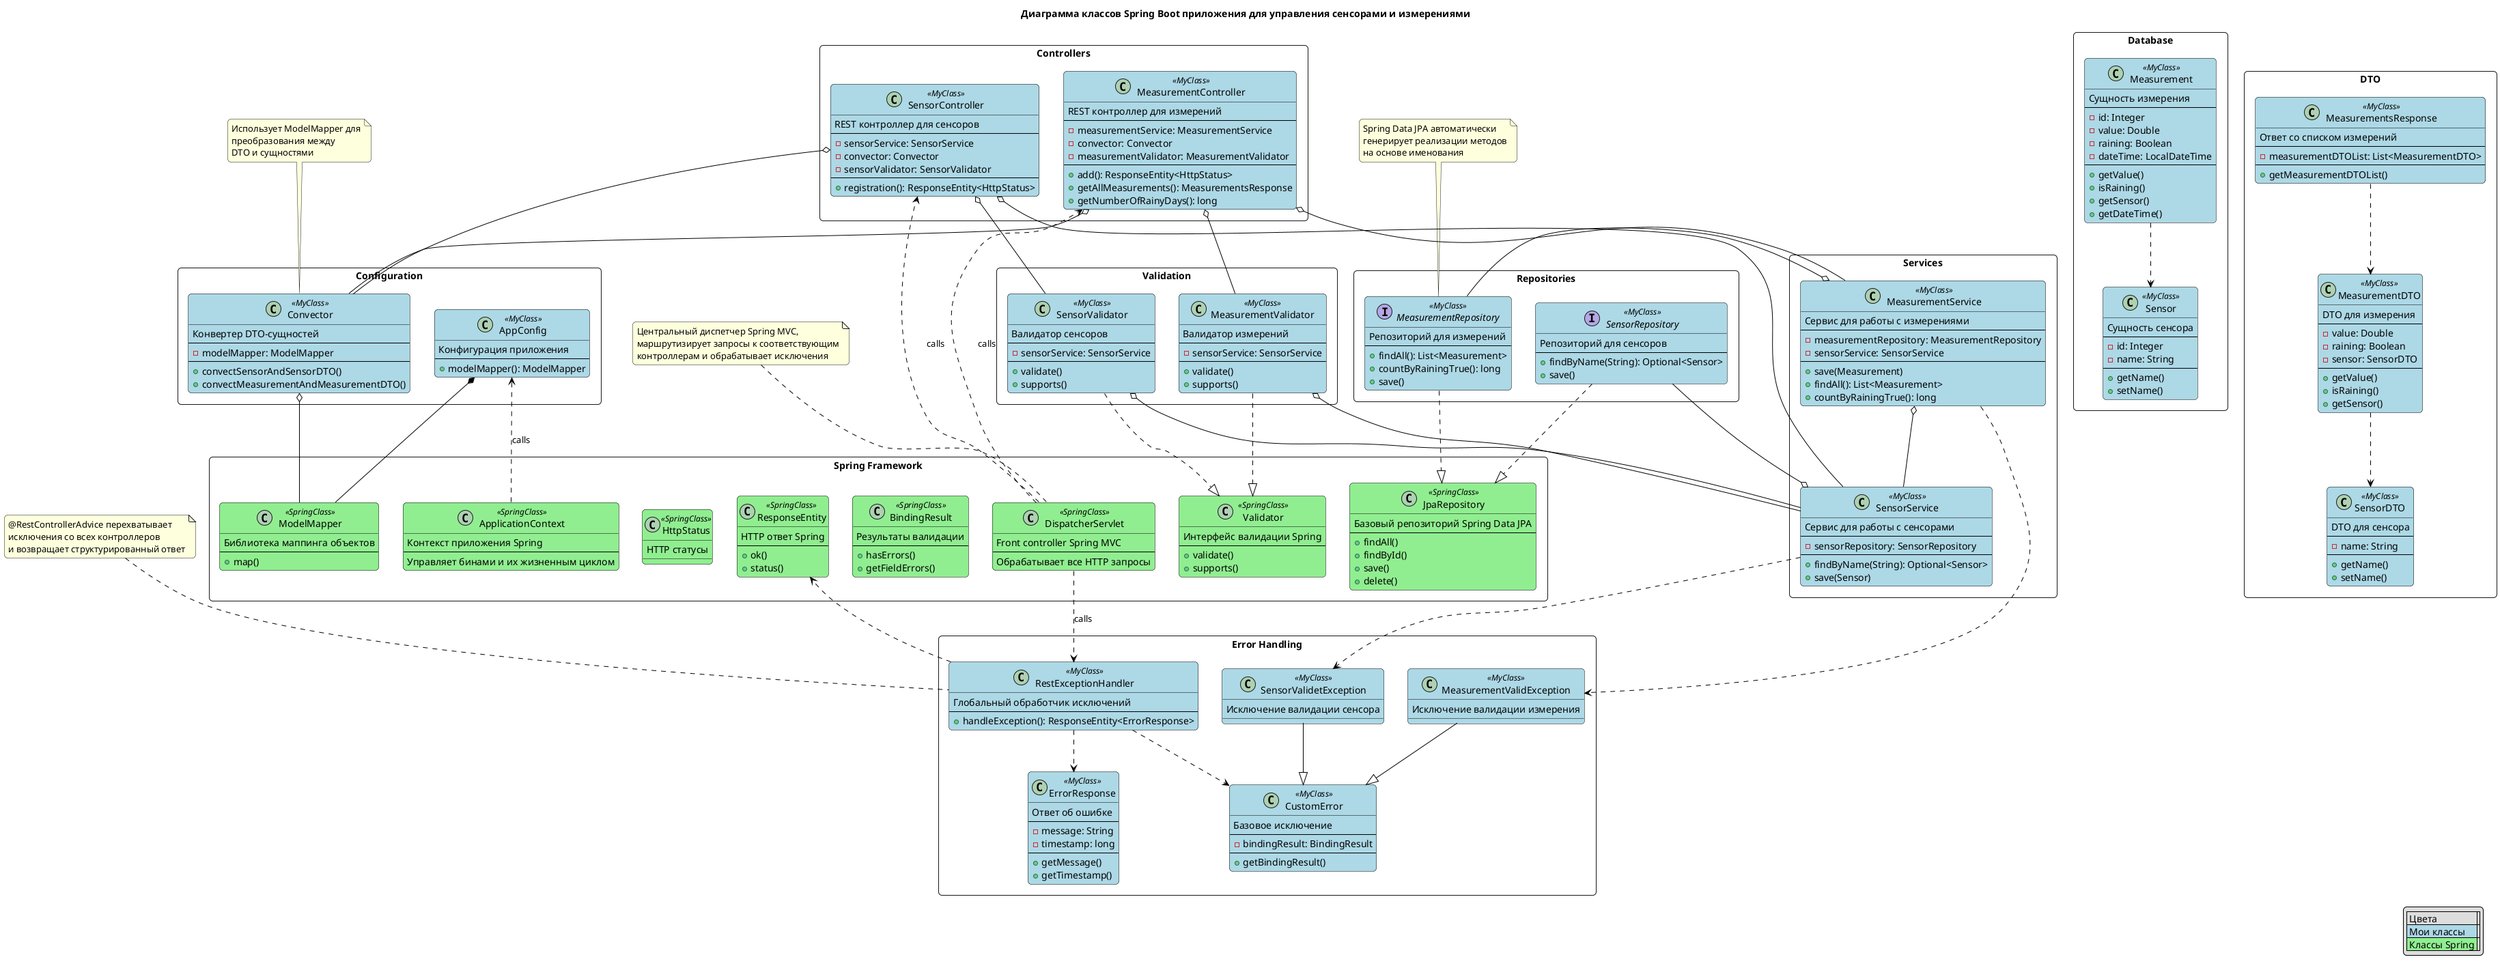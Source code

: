 @startuml
title Диаграмма классов Spring Boot приложения для управления сенсорами и измерениями

skinparam groupInheritance 2
skinparam roundcorner 10
skinparam class {
    BackgroundColor<<MyClass>> LightBlue
    BackgroundColor<<SpringClass>> LightGreen
    BorderColor Black
    ArrowColor Black
}

package "Database" <<Rectangle>> {
  class Measurement <<MyClass>> {
    Сущность измерения
    --
    -id: Integer
    -value: Double
    -raining: Boolean
    -dateTime: LocalDateTime
    --
    +getValue()
    +isRaining()
    +getSensor()
    +getDateTime()
  }

  class Sensor <<MyClass>> {
    Сущность сенсора
    --
    -id: Integer
    -name: String
    --
    +getName()
    +setName()
  }
}

package "DTO" <<Rectangle>> {
  class MeasurementDTO <<MyClass>> {
    DTO для измерения
    --
    -value: Double
    -raining: Boolean
    -sensor: SensorDTO
    --
    +getValue()
    +isRaining()
    +getSensor()
  }

  class SensorDTO <<MyClass>> {
    DTO для сенсора
    --
    -name: String
    --
    +getName()
    +setName()
  }

  class MeasurementsResponse <<MyClass>> {
    Ответ со списком измерений
    --
    -measurementDTOList: List<MeasurementDTO>
    --
    +getMeasurementDTOList()
  }
}

package "Repositories" <<Rectangle>> {
  interface MeasurementRepository <<MyClass>> {
    Репозиторий для измерений
    --
    +findAll(): List<Measurement>
    +countByRainingTrue(): long
    +save()
  }

  interface SensorRepository <<MyClass>> {
    Репозиторий для сенсоров
    --
    +findByName(String): Optional<Sensor>
    +save()
  }
}

package "Services" <<Rectangle>> {
  class MeasurementService <<MyClass>> {
    Сервис для работы с измерениями
    --
    -measurementRepository: MeasurementRepository
    -sensorService: SensorService
    --
    +save(Measurement)
    +findAll(): List<Measurement>
    +countByRainingTrue(): long
  }

  class SensorService <<MyClass>> {
    Сервис для работы с сенсорами
    --
    -sensorRepository: SensorRepository
    --
    +findByName(String): Optional<Sensor>
    +save(Sensor)
  }
}

package "Controllers" <<Rectangle>> {
  class MeasurementController <<MyClass>> {
    REST контроллер для измерений
    --
    -measurementService: MeasurementService
    -convector: Convector
    -measurementValidator: MeasurementValidator
    --
    +add(): ResponseEntity<HttpStatus>
    +getAllMeasurements(): MeasurementsResponse
    +getNumberOfRainyDays(): long
  }

  class SensorController <<MyClass>> {
    REST контроллер для сенсоров
    --
    -sensorService: SensorService
    -convector: Convector
    -sensorValidator: SensorValidator
    --
    +registration(): ResponseEntity<HttpStatus>
  }
}

package "Configuration" <<Rectangle>> {
  class AppConfig <<MyClass>> {
    Конфигурация приложения
    --
    +modelMapper(): ModelMapper
  }

  class Convector <<MyClass>> {
    Конвертер DTO-сущностей
    --
    -modelMapper: ModelMapper
    --
    +convectSensorAndSensorDTO()
    +convectMeasurementAndMeasurementDTO()
  }
}

package "Validation" <<Rectangle>> {
  class MeasurementValidator <<MyClass>> {
    Валидатор измерений
    --
    -sensorService: SensorService
    --
    +validate()
    +supports()
  }

  class SensorValidator <<MyClass>> {
    Валидатор сенсоров
    --
    -sensorService: SensorService
    --
    +validate()
    +supports()
  }
}

package "Error Handling" <<Rectangle>> {
  class RestExceptionHandler <<MyClass>> {
    Глобальный обработчик исключений
    --
    +handleException(): ResponseEntity<ErrorResponse>
  }

  class ErrorResponse <<MyClass>> {
    Ответ об ошибке
    --
    -message: String
    -timestamp: long
    --
    +getMessage()
    +getTimestamp()
  }

  class CustomError <<MyClass>> {
    Базовое исключение
    --
    -bindingResult: BindingResult
    --
    +getBindingResult()
  }

  class SensorValidetException <<MyClass>> {
    Исключение валидации сенсора
  }

  class MeasurementValidException <<MyClass>> {
    Исключение валидации измерения
  }
}

package "Spring Framework" <<Rectangle>> {
  class JpaRepository <<SpringClass>> {
    Базовый репозиторий Spring Data JPA
    --
    +findAll()
    +findById()
    +save()
    +delete()
  }

  class ModelMapper <<SpringClass>> {
    Библиотека маппинга объектов
    --
    +map()
  }

  class Validator <<SpringClass>> {
    Интерфейс валидации Spring
    --
    +validate()
    +supports()
  }

  class BindingResult <<SpringClass>> {
    Результаты валидации
    --
    +hasErrors()
    +getFieldErrors()
  }

  class ResponseEntity <<SpringClass>> {
    HTTP ответ Spring
    --
    +ok()
    +status()
  }

  class HttpStatus <<SpringClass>> {
    HTTP статусы
  }

  class DispatcherServlet <<SpringClass>> {
    Front controller Spring MVC
    --
    Обрабатывает все HTTP запросы
  }

  class ApplicationContext <<SpringClass>> {
    Контекст приложения Spring
    --
    Управляет бинами и их жизненным циклом
  }
}

' Связи между классами

' Наследование и реализации
MeasurementRepository ..|> JpaRepository
SensorRepository ..|> JpaRepository
MeasurementValidator ..|> Validator
SensorValidator ..|> Validator
SensorValidetException --|> CustomError
MeasurementValidException --|> CustomError

' Агрегация и композиция
MeasurementService o-- MeasurementRepository
MeasurementService o-- SensorService
SensorService o-- SensorRepository
MeasurementController o-- MeasurementService
MeasurementController o-- Convector
MeasurementController o-- MeasurementValidator
SensorController o-- SensorService
SensorController o-- Convector
SensorController o-- SensorValidator
Convector o-- ModelMapper
MeasurementValidator o-- SensorService
SensorValidator o-- SensorService
AppConfig *-- ModelMapper

' Зависимости
MeasurementDTO ..> SensorDTO
MeasurementsResponse ..> MeasurementDTO
Measurement ..> Sensor
MeasurementService ..> MeasurementValidException
SensorService ..> SensorValidetException
RestExceptionHandler ..> CustomError
RestExceptionHandler ..> ErrorResponse
RestExceptionHandler ..> ResponseEntity

' Внешние вызовы
DispatcherServlet ..> MeasurementController : calls
DispatcherServlet ..> SensorController : calls
DispatcherServlet ..> RestExceptionHandler : calls
ApplicationContext ..> AppConfig : calls

' Примечания
note top of MeasurementRepository
  Spring Data JPA автоматически
  генерирует реализации методов
  на основе именования
end note

note top of Convector
  Использует ModelMapper для
  преобразования между
  DTO и сущностями
end note

note top of RestExceptionHandler
  @RestControllerAdvice перехватывает
  исключения со всех контроллеров
  и возвращает структурированный ответ
end note

note top of DispatcherServlet
  Центральный диспетчер Spring MVC,
  маршрутизирует запросы к соответствующим
  контроллерам и обрабатывает исключения
end note

' Легенда
legend right
  | Цвета | |
  | <#LightBlue> Мои классы | |
  | <#LightGreen> Классы Spring | |
end legend
@enduml